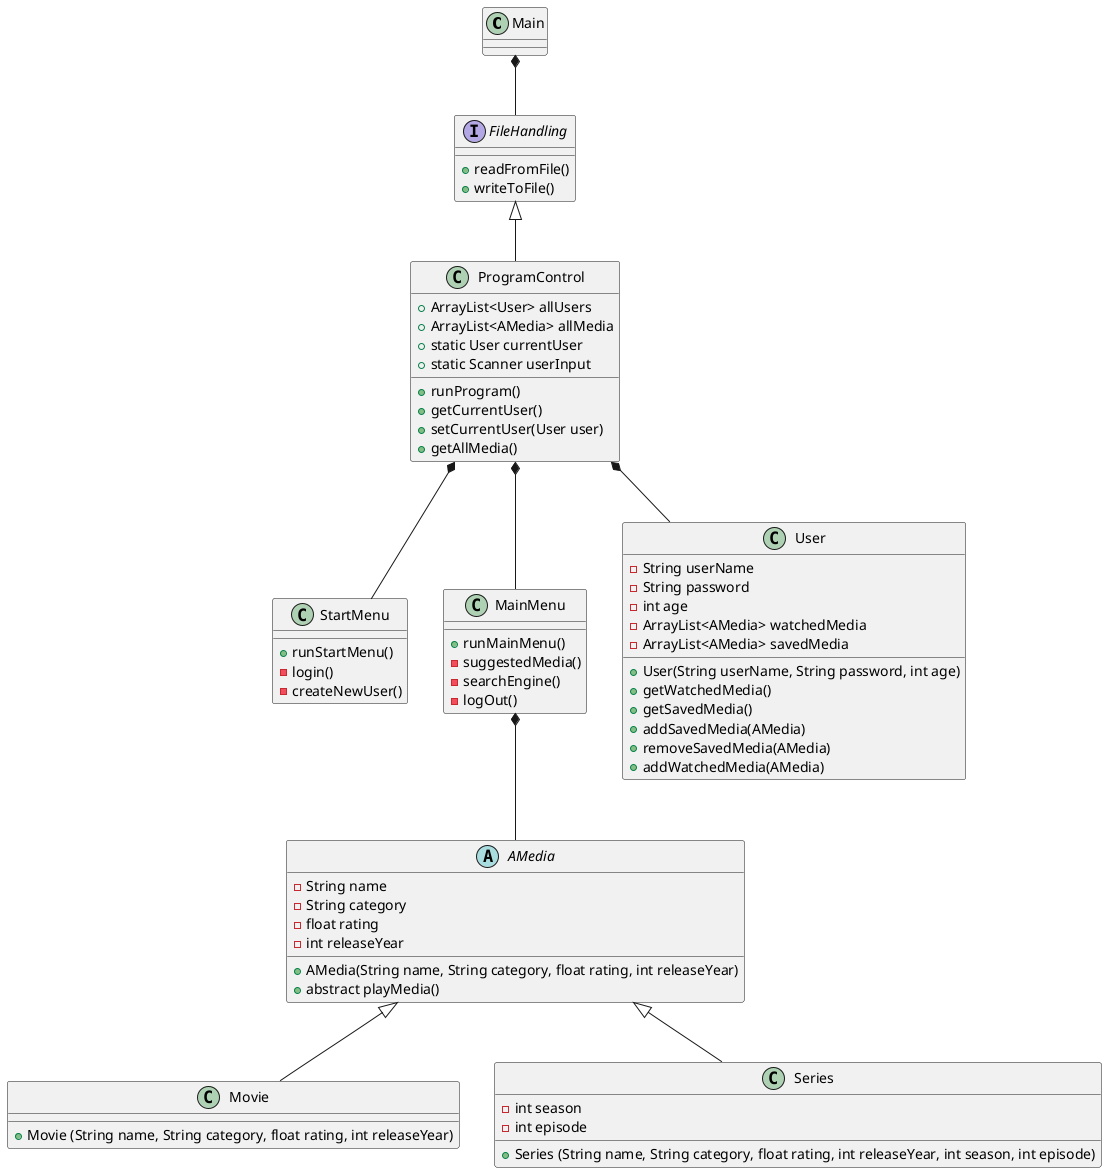 @startuml
class Main
Main *-- FileHandling
FileHandling <|-- ProgramControl
ProgramControl *-- StartMenu
ProgramControl *-- MainMenu
ProgramControl *-- User

MainMenu *-- AMedia
AMedia <|-- Movie
AMedia <|-- Series

class ProgramControl{
+ ArrayList<User> allUsers
+ ArrayList<AMedia> allMedia
+ static User currentUser
+ static Scanner userInput
+ runProgram()
+ getCurrentUser()
+ setCurrentUser(User user)
+ getAllMedia()
}

class StartMenu{
+ runStartMenu()
- login()
- createNewUser()
}

class MainMenu{
+ runMainMenu()
- suggestedMedia()
- searchEngine()
- logOut()
}

abstract class AMedia{
- String name
- String category
- float rating
- int releaseYear
+ AMedia(String name, String category, float rating, int releaseYear)
+ abstract playMedia()
}

class Movie{
+ Movie (String name, String category, float rating, int releaseYear)
}

class Series{
- int season
- int episode
+ Series (String name, String category, float rating, int releaseYear, int season, int episode)
}

class User{
- String userName
- String password
- int age
- ArrayList<AMedia> watchedMedia
- ArrayList<AMedia> savedMedia
+ User(String userName, String password, int age)
+ getWatchedMedia()
+ getSavedMedia()
+ addSavedMedia(AMedia)
+ removeSavedMedia(AMedia)
+ addWatchedMedia(AMedia)
}

interface FileHandling{
+ readFromFile()
+ writeToFile()
}

@enduml